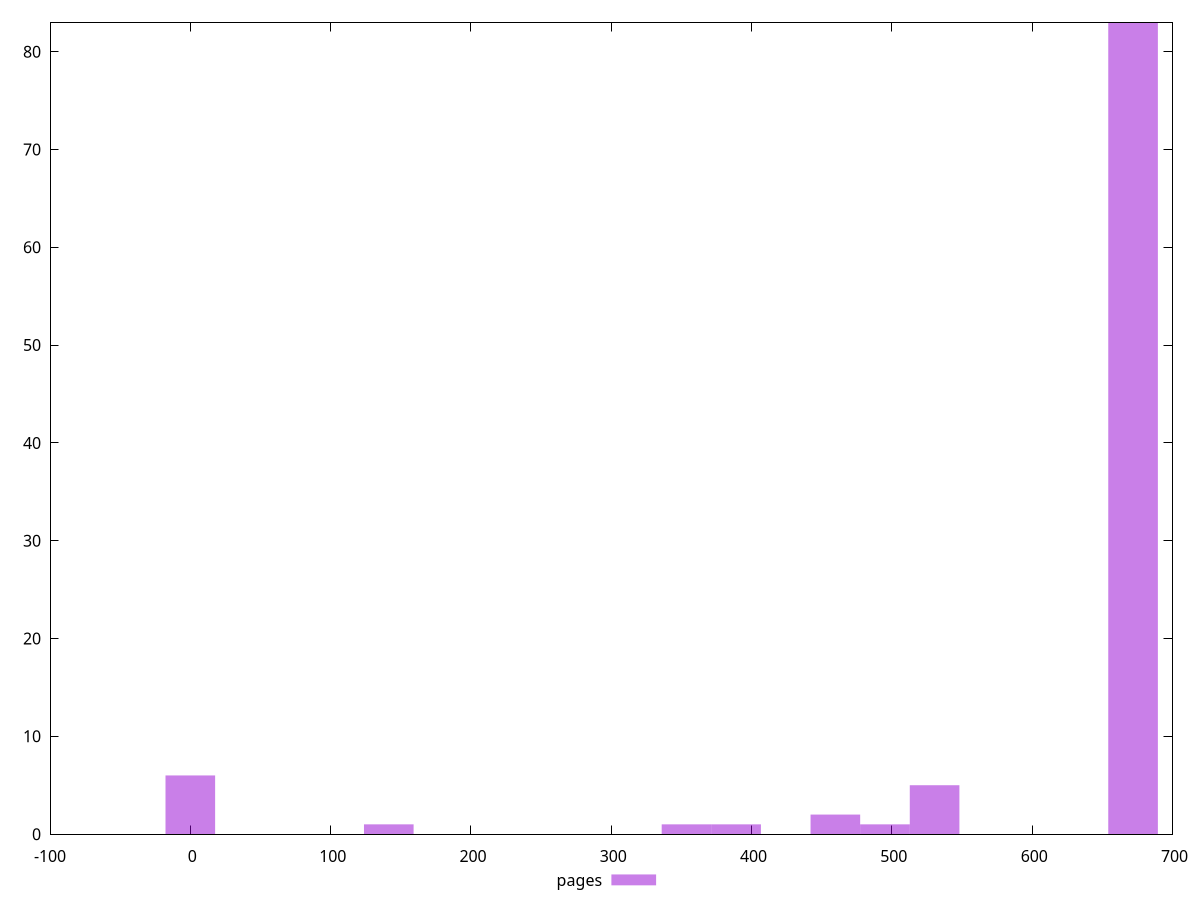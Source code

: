 $_pages <<EOF
0 6
671.8999753131562 83
388.99472254972204 1
459.72103574058053 2
530.4473489314391 5
141.4526263817171 1
353.63156595429274 1
495.08419233600983 1
EOF
set key outside below
set terminal pngcairo
set output "report_00006_2020-11-02T20-21-41.718Z/uses-rel-preload/pages//raw_hist.png"
set yrange [0:83]
set boxwidth 35.363156595429274
set style fill transparent solid 0.5 noborder
plot $_pages title "pages" with boxes ,